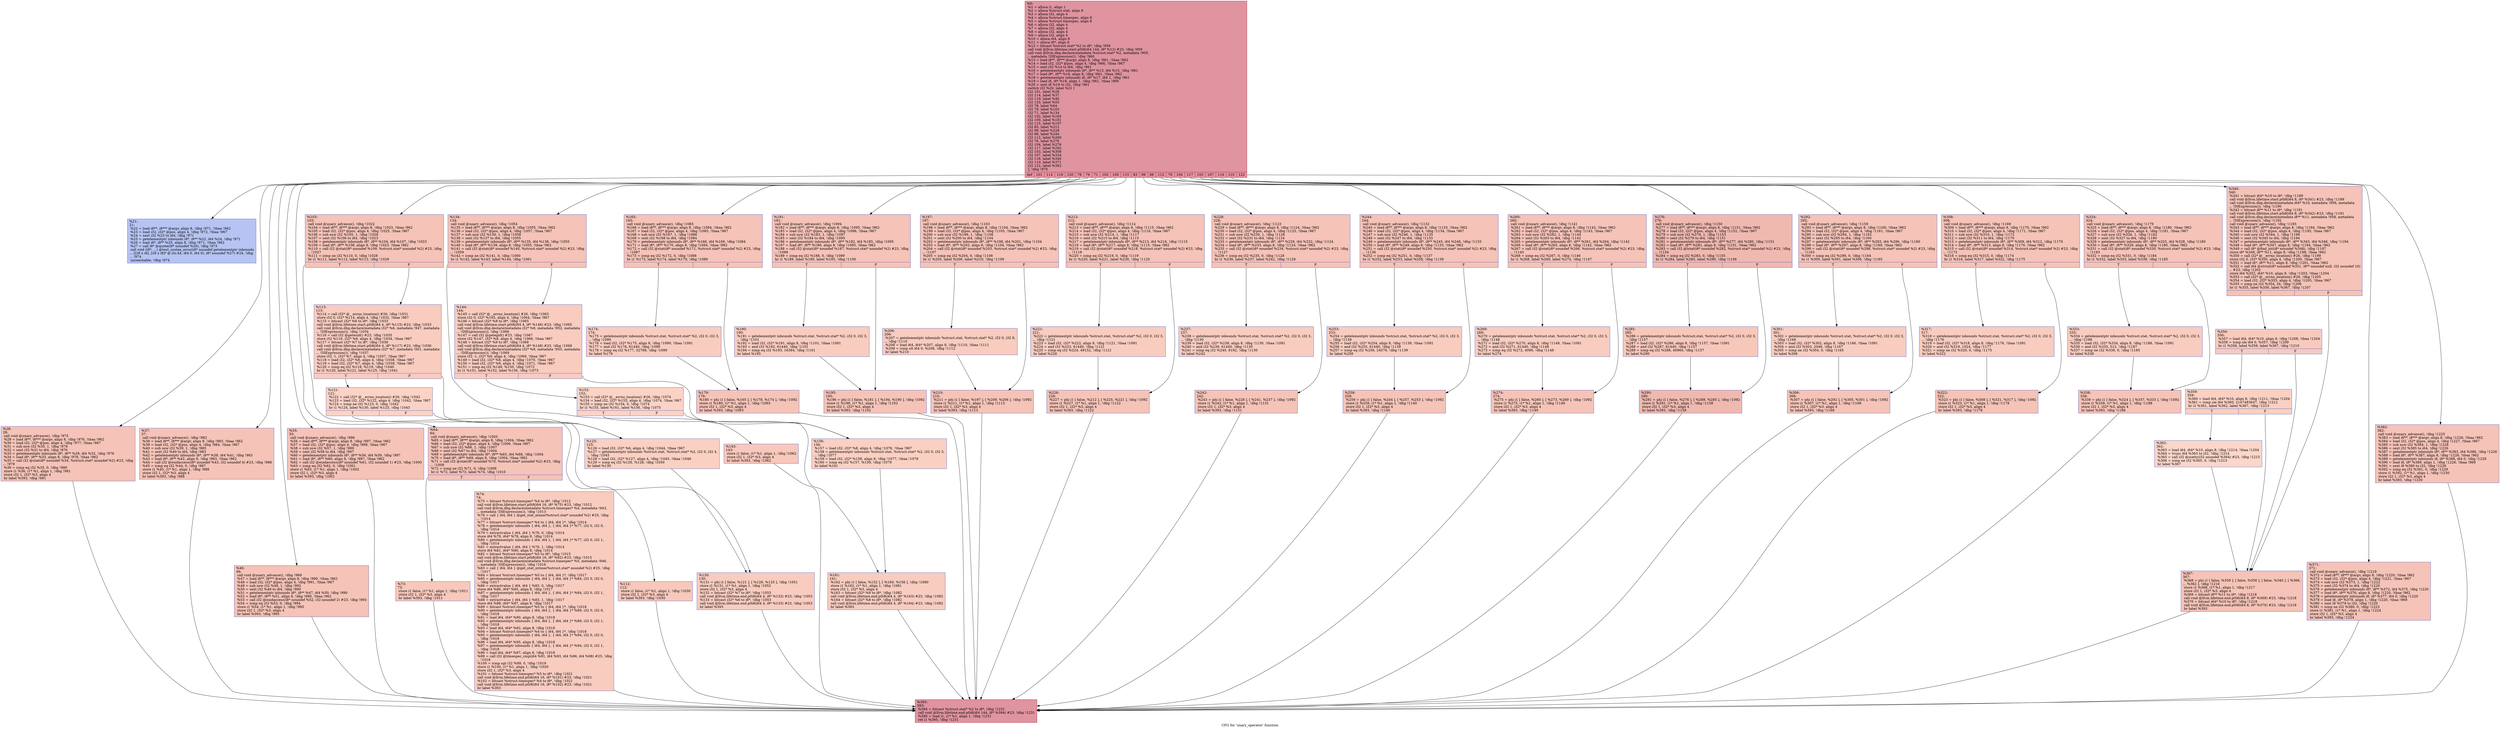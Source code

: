 digraph "CFG for 'unary_operator' function" {
	label="CFG for 'unary_operator' function";

	Node0x1438ad0 [shape=record,color="#b70d28ff", style=filled, fillcolor="#b70d2870",label="{%0:\l  %1 = alloca i1, align 1\l  %2 = alloca %struct.stat, align 8\l  %3 = alloca i32, align 4\l  %4 = alloca %struct.timespec, align 8\l  %5 = alloca %struct.timespec, align 8\l  %6 = alloca i32, align 4\l  %7 = alloca i32, align 4\l  %8 = alloca i32, align 4\l  %9 = alloca i32, align 4\l  %10 = alloca i64, align 8\l  %11 = alloca i8*, align 8\l  %12 = bitcast %struct.stat* %2 to i8*, !dbg !959\l  call void @llvm.lifetime.start.p0i8(i64 144, i8* %12) #23, !dbg !959\l  call void @llvm.dbg.declare(metadata %struct.stat* %2, metadata !905,\l... metadata !DIExpression()), !dbg !960\l  %13 = load i8**, i8*** @argv, align 8, !dbg !961, !tbaa !962\l  %14 = load i32, i32* @pos, align 4, !dbg !966, !tbaa !967\l  %15 = sext i32 %14 to i64, !dbg !961\l  %16 = getelementptr inbounds i8*, i8** %13, i64 %15, !dbg !961\l  %17 = load i8*, i8** %16, align 8, !dbg !961, !tbaa !962\l  %18 = getelementptr inbounds i8, i8* %17, i64 1, !dbg !961\l  %19 = load i8, i8* %18, align 1, !dbg !961, !tbaa !969\l  %20 = sext i8 %19 to i32, !dbg !961\l  switch i32 %20, label %21 [\l    i32 101, label %28\l    i32 114, label %37\l    i32 119, label %46\l    i32 120, label %55\l    i32 78, label %64\l    i32 79, label %103\l    i32 71, label %134\l    i32 102, label %165\l    i32 100, label %181\l    i32 115, label %197\l    i32 83, label %212\l    i32 99, label %228\l    i32 98, label %244\l    i32 112, label %260\l    i32 76, label %276\l    i32 104, label %276\l    i32 117, label %292\l    i32 103, label %308\l    i32 107, label %324\l    i32 116, label %340\l    i32 110, label %371\l    i32 122, label %382\l  ], !dbg !970\l|{<s0>def|<s1>101|<s2>114|<s3>119|<s4>120|<s5>78|<s6>79|<s7>71|<s8>102|<s9>100|<s10>115|<s11>83|<s12>99|<s13>98|<s14>112|<s15>76|<s16>104|<s17>117|<s18>103|<s19>107|<s20>116|<s21>110|<s22>122}}"];
	Node0x1438ad0:s0 -> Node0x1438fa0;
	Node0x1438ad0:s1 -> Node0x1438ff0;
	Node0x1438ad0:s2 -> Node0x1439040;
	Node0x1438ad0:s3 -> Node0x1439090;
	Node0x1438ad0:s4 -> Node0x14390e0;
	Node0x1438ad0:s5 -> Node0x1439130;
	Node0x1438ad0:s6 -> Node0x1439220;
	Node0x1438ad0:s7 -> Node0x1439400;
	Node0x1438ad0:s8 -> Node0x14395e0;
	Node0x1438ad0:s9 -> Node0x14396d0;
	Node0x1438ad0:s10 -> Node0x14397c0;
	Node0x1438ad0:s11 -> Node0x14398b0;
	Node0x1438ad0:s12 -> Node0x14399a0;
	Node0x1438ad0:s13 -> Node0x1439a90;
	Node0x1438ad0:s14 -> Node0x1439b80;
	Node0x1438ad0:s15 -> Node0x1439c70;
	Node0x1438ad0:s16 -> Node0x1439c70;
	Node0x1438ad0:s17 -> Node0x1439d60;
	Node0x1438ad0:s18 -> Node0x1439e50;
	Node0x1438ad0:s19 -> Node0x1439f40;
	Node0x1438ad0:s20 -> Node0x143a030;
	Node0x1438ad0:s21 -> Node0x143a1c0;
	Node0x1438ad0:s22 -> Node0x143a210;
	Node0x1438fa0 [shape=record,color="#3d50c3ff", style=filled, fillcolor="#5b7ae570",label="{%21:\l21:                                               \l  %22 = load i8**, i8*** @argv, align 8, !dbg !971, !tbaa !962\l  %23 = load i32, i32* @pos, align 4, !dbg !972, !tbaa !967\l  %24 = sext i32 %23 to i64, !dbg !971\l  %25 = getelementptr inbounds i8*, i8** %22, i64 %24, !dbg !971\l  %26 = load i8*, i8** %25, align 8, !dbg !971, !tbaa !962\l  %27 = call i8* @quote(i8* noundef %26), !dbg !973\l  call void (i8*, ...) @test_syntax_error(i8* noundef getelementptr inbounds\l... ([28 x i8], [28 x i8]* @.str.44, i64 0, i64 0), i8* noundef %27) #24, !dbg\l... !974\l  unreachable, !dbg !974\l}"];
	Node0x1438ff0 [shape=record,color="#3d50c3ff", style=filled, fillcolor="#e8765c70",label="{%28:\l28:                                               \l  call void @unary_advance(), !dbg !975\l  %29 = load i8**, i8*** @argv, align 8, !dbg !976, !tbaa !962\l  %30 = load i32, i32* @pos, align 4, !dbg !977, !tbaa !967\l  %31 = sub nsw i32 %30, 1, !dbg !978\l  %32 = sext i32 %31 to i64, !dbg !976\l  %33 = getelementptr inbounds i8*, i8** %29, i64 %32, !dbg !976\l  %34 = load i8*, i8** %33, align 8, !dbg !976, !tbaa !962\l  %35 = call i32 @stat(i8* noundef %34, %struct.stat* noundef %2) #23, !dbg\l... !979\l  %36 = icmp eq i32 %35, 0, !dbg !980\l  store i1 %36, i1* %1, align 1, !dbg !981\l  store i32 1, i32* %3, align 4\l  br label %393, !dbg !981\l}"];
	Node0x1438ff0 -> Node0x143a260;
	Node0x1439040 [shape=record,color="#3d50c3ff", style=filled, fillcolor="#e8765c70",label="{%37:\l37:                                               \l  call void @unary_advance(), !dbg !982\l  %38 = load i8**, i8*** @argv, align 8, !dbg !983, !tbaa !962\l  %39 = load i32, i32* @pos, align 4, !dbg !984, !tbaa !967\l  %40 = sub nsw i32 %39, 1, !dbg !985\l  %41 = sext i32 %40 to i64, !dbg !983\l  %42 = getelementptr inbounds i8*, i8** %38, i64 %41, !dbg !983\l  %43 = load i8*, i8** %42, align 8, !dbg !983, !tbaa !962\l  %44 = call i32 @euidaccess(i8* noundef %43, i32 noundef 4) #23, !dbg !986\l  %45 = icmp eq i32 %44, 0, !dbg !987\l  store i1 %45, i1* %1, align 1, !dbg !988\l  store i32 1, i32* %3, align 4\l  br label %393, !dbg !988\l}"];
	Node0x1439040 -> Node0x143a260;
	Node0x1439090 [shape=record,color="#3d50c3ff", style=filled, fillcolor="#e8765c70",label="{%46:\l46:                                               \l  call void @unary_advance(), !dbg !989\l  %47 = load i8**, i8*** @argv, align 8, !dbg !990, !tbaa !962\l  %48 = load i32, i32* @pos, align 4, !dbg !991, !tbaa !967\l  %49 = sub nsw i32 %48, 1, !dbg !992\l  %50 = sext i32 %49 to i64, !dbg !990\l  %51 = getelementptr inbounds i8*, i8** %47, i64 %50, !dbg !990\l  %52 = load i8*, i8** %51, align 8, !dbg !990, !tbaa !962\l  %53 = call i32 @euidaccess(i8* noundef %52, i32 noundef 2) #23, !dbg !993\l  %54 = icmp eq i32 %53, 0, !dbg !994\l  store i1 %54, i1* %1, align 1, !dbg !995\l  store i32 1, i32* %3, align 4\l  br label %393, !dbg !995\l}"];
	Node0x1439090 -> Node0x143a260;
	Node0x14390e0 [shape=record,color="#3d50c3ff", style=filled, fillcolor="#e8765c70",label="{%55:\l55:                                               \l  call void @unary_advance(), !dbg !996\l  %56 = load i8**, i8*** @argv, align 8, !dbg !997, !tbaa !962\l  %57 = load i32, i32* @pos, align 4, !dbg !998, !tbaa !967\l  %58 = sub nsw i32 %57, 1, !dbg !999\l  %59 = sext i32 %58 to i64, !dbg !997\l  %60 = getelementptr inbounds i8*, i8** %56, i64 %59, !dbg !997\l  %61 = load i8*, i8** %60, align 8, !dbg !997, !tbaa !962\l  %62 = call i32 @euidaccess(i8* noundef %61, i32 noundef 1) #23, !dbg !1000\l  %63 = icmp eq i32 %62, 0, !dbg !1001\l  store i1 %63, i1* %1, align 1, !dbg !1002\l  store i32 1, i32* %3, align 4\l  br label %393, !dbg !1002\l}"];
	Node0x14390e0 -> Node0x143a260;
	Node0x1439130 [shape=record,color="#3d50c3ff", style=filled, fillcolor="#e8765c70",label="{%64:\l64:                                               \l  call void @unary_advance(), !dbg !1003\l  %65 = load i8**, i8*** @argv, align 8, !dbg !1004, !tbaa !962\l  %66 = load i32, i32* @pos, align 4, !dbg !1006, !tbaa !967\l  %67 = sub nsw i32 %66, 1, !dbg !1007\l  %68 = sext i32 %67 to i64, !dbg !1004\l  %69 = getelementptr inbounds i8*, i8** %65, i64 %68, !dbg !1004\l  %70 = load i8*, i8** %69, align 8, !dbg !1004, !tbaa !962\l  %71 = call i32 @stat(i8* noundef %70, %struct.stat* noundef %2) #23, !dbg\l... !1008\l  %72 = icmp ne i32 %71, 0, !dbg !1009\l  br i1 %72, label %73, label %74, !dbg !1010\l|{<s0>T|<s1>F}}"];
	Node0x1439130:s0 -> Node0x1439180;
	Node0x1439130:s1 -> Node0x14391d0;
	Node0x1439180 [shape=record,color="#3d50c3ff", style=filled, fillcolor="#ed836670",label="{%73:\l73:                                               \l  store i1 false, i1* %1, align 1, !dbg !1011\l  store i32 1, i32* %3, align 4\l  br label %393, !dbg !1011\l}"];
	Node0x1439180 -> Node0x143a260;
	Node0x14391d0 [shape=record,color="#3d50c3ff", style=filled, fillcolor="#f08b6e70",label="{%74:\l74:                                               \l  %75 = bitcast %struct.timespec* %4 to i8*, !dbg !1012\l  call void @llvm.lifetime.start.p0i8(i64 16, i8* %75) #23, !dbg !1012\l  call void @llvm.dbg.declare(metadata %struct.timespec* %4, metadata !943,\l... metadata !DIExpression()), !dbg !1013\l  %76 = call \{ i64, i64 \} @get_stat_atime(%struct.stat* noundef %2) #25, !dbg\l... !1014\l  %77 = bitcast %struct.timespec* %4 to \{ i64, i64 \}*, !dbg !1014\l  %78 = getelementptr inbounds \{ i64, i64 \}, \{ i64, i64 \}* %77, i32 0, i32 0,\l... !dbg !1014\l  %79 = extractvalue \{ i64, i64 \} %76, 0, !dbg !1014\l  store i64 %79, i64* %78, align 8, !dbg !1014\l  %80 = getelementptr inbounds \{ i64, i64 \}, \{ i64, i64 \}* %77, i32 0, i32 1,\l... !dbg !1014\l  %81 = extractvalue \{ i64, i64 \} %76, 1, !dbg !1014\l  store i64 %81, i64* %80, align 8, !dbg !1014\l  %82 = bitcast %struct.timespec* %5 to i8*, !dbg !1015\l  call void @llvm.lifetime.start.p0i8(i64 16, i8* %82) #23, !dbg !1015\l  call void @llvm.dbg.declare(metadata %struct.timespec* %5, metadata !946,\l... metadata !DIExpression()), !dbg !1016\l  %83 = call \{ i64, i64 \} @get_stat_mtime(%struct.stat* noundef %2) #25, !dbg\l... !1017\l  %84 = bitcast %struct.timespec* %5 to \{ i64, i64 \}*, !dbg !1017\l  %85 = getelementptr inbounds \{ i64, i64 \}, \{ i64, i64 \}* %84, i32 0, i32 0,\l... !dbg !1017\l  %86 = extractvalue \{ i64, i64 \} %83, 0, !dbg !1017\l  store i64 %86, i64* %85, align 8, !dbg !1017\l  %87 = getelementptr inbounds \{ i64, i64 \}, \{ i64, i64 \}* %84, i32 0, i32 1,\l... !dbg !1017\l  %88 = extractvalue \{ i64, i64 \} %83, 1, !dbg !1017\l  store i64 %88, i64* %87, align 8, !dbg !1017\l  %89 = bitcast %struct.timespec* %5 to \{ i64, i64 \}*, !dbg !1018\l  %90 = getelementptr inbounds \{ i64, i64 \}, \{ i64, i64 \}* %89, i32 0, i32 0,\l... !dbg !1018\l  %91 = load i64, i64* %90, align 8, !dbg !1018\l  %92 = getelementptr inbounds \{ i64, i64 \}, \{ i64, i64 \}* %89, i32 0, i32 1,\l... !dbg !1018\l  %93 = load i64, i64* %92, align 8, !dbg !1018\l  %94 = bitcast %struct.timespec* %4 to \{ i64, i64 \}*, !dbg !1018\l  %95 = getelementptr inbounds \{ i64, i64 \}, \{ i64, i64 \}* %94, i32 0, i32 0,\l... !dbg !1018\l  %96 = load i64, i64* %95, align 8, !dbg !1018\l  %97 = getelementptr inbounds \{ i64, i64 \}, \{ i64, i64 \}* %94, i32 0, i32 1,\l... !dbg !1018\l  %98 = load i64, i64* %97, align 8, !dbg !1018\l  %99 = call i32 @timespec_cmp(i64 %91, i64 %93, i64 %96, i64 %98) #25, !dbg\l... !1018\l  %100 = icmp sgt i32 %99, 0, !dbg !1019\l  store i1 %100, i1* %1, align 1, !dbg !1020\l  store i32 1, i32* %3, align 4\l  %101 = bitcast %struct.timespec* %5 to i8*, !dbg !1021\l  call void @llvm.lifetime.end.p0i8(i64 16, i8* %101) #23, !dbg !1021\l  %102 = bitcast %struct.timespec* %4 to i8*, !dbg !1021\l  call void @llvm.lifetime.end.p0i8(i64 16, i8* %102) #23, !dbg !1021\l  br label %393\l}"];
	Node0x14391d0 -> Node0x143a260;
	Node0x1439220 [shape=record,color="#3d50c3ff", style=filled, fillcolor="#e8765c70",label="{%103:\l103:                                              \l  call void @unary_advance(), !dbg !1022\l  %104 = load i8**, i8*** @argv, align 8, !dbg !1023, !tbaa !962\l  %105 = load i32, i32* @pos, align 4, !dbg !1025, !tbaa !967\l  %106 = sub nsw i32 %105, 1, !dbg !1026\l  %107 = sext i32 %106 to i64, !dbg !1023\l  %108 = getelementptr inbounds i8*, i8** %104, i64 %107, !dbg !1023\l  %109 = load i8*, i8** %108, align 8, !dbg !1023, !tbaa !962\l  %110 = call i32 @stat(i8* noundef %109, %struct.stat* noundef %2) #23, !dbg\l... !1027\l  %111 = icmp ne i32 %110, 0, !dbg !1028\l  br i1 %111, label %112, label %113, !dbg !1029\l|{<s0>T|<s1>F}}"];
	Node0x1439220:s0 -> Node0x1439270;
	Node0x1439220:s1 -> Node0x14392c0;
	Node0x1439270 [shape=record,color="#3d50c3ff", style=filled, fillcolor="#ed836670",label="{%112:\l112:                                              \l  store i1 false, i1* %1, align 1, !dbg !1030\l  store i32 1, i32* %3, align 4\l  br label %393, !dbg !1030\l}"];
	Node0x1439270 -> Node0x143a260;
	Node0x14392c0 [shape=record,color="#3d50c3ff", style=filled, fillcolor="#f08b6e70",label="{%113:\l113:                                              \l  %114 = call i32* @__errno_location() #26, !dbg !1031\l  store i32 0, i32* %114, align 4, !dbg !1032, !tbaa !967\l  %115 = bitcast i32* %6 to i8*, !dbg !1033\l  call void @llvm.lifetime.start.p0i8(i64 4, i8* %115) #23, !dbg !1033\l  call void @llvm.dbg.declare(metadata i32* %6, metadata !947, metadata\l... !DIExpression()), !dbg !1034\l  %116 = call i32 @geteuid() #23, !dbg !1035\l  store i32 %116, i32* %6, align 4, !dbg !1034, !tbaa !967\l  %117 = bitcast i32* %7 to i8*, !dbg !1036\l  call void @llvm.lifetime.start.p0i8(i64 4, i8* %117) #23, !dbg !1036\l  call void @llvm.dbg.declare(metadata i32* %7, metadata !951, metadata\l... !DIExpression()), !dbg !1037\l  store i32 -1, i32* %7, align 4, !dbg !1037, !tbaa !967\l  %118 = load i32, i32* %6, align 4, !dbg !1038, !tbaa !967\l  %119 = load i32, i32* %7, align 4, !dbg !1039, !tbaa !967\l  %120 = icmp eq i32 %118, %119, !dbg !1040\l  br i1 %120, label %121, label %125, !dbg !1041\l|{<s0>T|<s1>F}}"];
	Node0x14392c0:s0 -> Node0x1439310;
	Node0x14392c0:s1 -> Node0x1439360;
	Node0x1439310 [shape=record,color="#3d50c3ff", style=filled, fillcolor="#f59c7d70",label="{%121:\l121:                                              \l  %122 = call i32* @__errno_location() #26, !dbg !1042\l  %123 = load i32, i32* %122, align 4, !dbg !1042, !tbaa !967\l  %124 = icmp ne i32 %123, 0, !dbg !1042\l  br i1 %124, label %130, label %125, !dbg !1043\l|{<s0>T|<s1>F}}"];
	Node0x1439310:s0 -> Node0x14393b0;
	Node0x1439310:s1 -> Node0x1439360;
	Node0x1439360 [shape=record,color="#3d50c3ff", style=filled, fillcolor="#f3947570",label="{%125:\l125:                                              \l  %126 = load i32, i32* %6, align 4, !dbg !1044, !tbaa !967\l  %127 = getelementptr inbounds %struct.stat, %struct.stat* %2, i32 0, i32 4,\l... !dbg !1045\l  %128 = load i32, i32* %127, align 4, !dbg !1045, !tbaa !1046\l  %129 = icmp eq i32 %126, %128, !dbg !1050\l  br label %130\l}"];
	Node0x1439360 -> Node0x14393b0;
	Node0x14393b0 [shape=record,color="#3d50c3ff", style=filled, fillcolor="#f08b6e70",label="{%130:\l130:                                              \l  %131 = phi i1 [ false, %121 ], [ %129, %125 ], !dbg !1051\l  store i1 %131, i1* %1, align 1, !dbg !1052\l  store i32 1, i32* %3, align 4\l  %132 = bitcast i32* %7 to i8*, !dbg !1053\l  call void @llvm.lifetime.end.p0i8(i64 4, i8* %132) #23, !dbg !1053\l  %133 = bitcast i32* %6 to i8*, !dbg !1053\l  call void @llvm.lifetime.end.p0i8(i64 4, i8* %133) #23, !dbg !1053\l  br label %393\l}"];
	Node0x14393b0 -> Node0x143a260;
	Node0x1439400 [shape=record,color="#3d50c3ff", style=filled, fillcolor="#e8765c70",label="{%134:\l134:                                              \l  call void @unary_advance(), !dbg !1054\l  %135 = load i8**, i8*** @argv, align 8, !dbg !1055, !tbaa !962\l  %136 = load i32, i32* @pos, align 4, !dbg !1057, !tbaa !967\l  %137 = sub nsw i32 %136, 1, !dbg !1058\l  %138 = sext i32 %137 to i64, !dbg !1055\l  %139 = getelementptr inbounds i8*, i8** %135, i64 %138, !dbg !1055\l  %140 = load i8*, i8** %139, align 8, !dbg !1055, !tbaa !962\l  %141 = call i32 @stat(i8* noundef %140, %struct.stat* noundef %2) #23, !dbg\l... !1059\l  %142 = icmp ne i32 %141, 0, !dbg !1060\l  br i1 %142, label %143, label %144, !dbg !1061\l|{<s0>T|<s1>F}}"];
	Node0x1439400:s0 -> Node0x1439450;
	Node0x1439400:s1 -> Node0x14394a0;
	Node0x1439450 [shape=record,color="#3d50c3ff", style=filled, fillcolor="#ed836670",label="{%143:\l143:                                              \l  store i1 false, i1* %1, align 1, !dbg !1062\l  store i32 1, i32* %3, align 4\l  br label %393, !dbg !1062\l}"];
	Node0x1439450 -> Node0x143a260;
	Node0x14394a0 [shape=record,color="#3d50c3ff", style=filled, fillcolor="#f08b6e70",label="{%144:\l144:                                              \l  %145 = call i32* @__errno_location() #26, !dbg !1063\l  store i32 0, i32* %145, align 4, !dbg !1064, !tbaa !967\l  %146 = bitcast i32* %8 to i8*, !dbg !1065\l  call void @llvm.lifetime.start.p0i8(i64 4, i8* %146) #23, !dbg !1065\l  call void @llvm.dbg.declare(metadata i32* %8, metadata !952, metadata\l... !DIExpression()), !dbg !1066\l  %147 = call i32 @getegid() #23, !dbg !1067\l  store i32 %147, i32* %8, align 4, !dbg !1066, !tbaa !967\l  %148 = bitcast i32* %9 to i8*, !dbg !1068\l  call void @llvm.lifetime.start.p0i8(i64 4, i8* %148) #23, !dbg !1068\l  call void @llvm.dbg.declare(metadata i32* %9, metadata !955, metadata\l... !DIExpression()), !dbg !1069\l  store i32 -1, i32* %9, align 4, !dbg !1069, !tbaa !967\l  %149 = load i32, i32* %8, align 4, !dbg !1070, !tbaa !967\l  %150 = load i32, i32* %9, align 4, !dbg !1071, !tbaa !967\l  %151 = icmp eq i32 %149, %150, !dbg !1072\l  br i1 %151, label %152, label %156, !dbg !1073\l|{<s0>T|<s1>F}}"];
	Node0x14394a0:s0 -> Node0x14394f0;
	Node0x14394a0:s1 -> Node0x1439540;
	Node0x14394f0 [shape=record,color="#3d50c3ff", style=filled, fillcolor="#f59c7d70",label="{%152:\l152:                                              \l  %153 = call i32* @__errno_location() #26, !dbg !1074\l  %154 = load i32, i32* %153, align 4, !dbg !1074, !tbaa !967\l  %155 = icmp ne i32 %154, 0, !dbg !1074\l  br i1 %155, label %161, label %156, !dbg !1075\l|{<s0>T|<s1>F}}"];
	Node0x14394f0:s0 -> Node0x1439590;
	Node0x14394f0:s1 -> Node0x1439540;
	Node0x1439540 [shape=record,color="#3d50c3ff", style=filled, fillcolor="#f3947570",label="{%156:\l156:                                              \l  %157 = load i32, i32* %8, align 4, !dbg !1076, !tbaa !967\l  %158 = getelementptr inbounds %struct.stat, %struct.stat* %2, i32 0, i32 5,\l... !dbg !1077\l  %159 = load i32, i32* %158, align 8, !dbg !1077, !tbaa !1078\l  %160 = icmp eq i32 %157, %159, !dbg !1079\l  br label %161\l}"];
	Node0x1439540 -> Node0x1439590;
	Node0x1439590 [shape=record,color="#3d50c3ff", style=filled, fillcolor="#f08b6e70",label="{%161:\l161:                                              \l  %162 = phi i1 [ false, %152 ], [ %160, %156 ], !dbg !1080\l  store i1 %162, i1* %1, align 1, !dbg !1081\l  store i32 1, i32* %3, align 4\l  %163 = bitcast i32* %9 to i8*, !dbg !1082\l  call void @llvm.lifetime.end.p0i8(i64 4, i8* %163) #23, !dbg !1082\l  %164 = bitcast i32* %8 to i8*, !dbg !1082\l  call void @llvm.lifetime.end.p0i8(i64 4, i8* %164) #23, !dbg !1082\l  br label %393\l}"];
	Node0x1439590 -> Node0x143a260;
	Node0x14395e0 [shape=record,color="#3d50c3ff", style=filled, fillcolor="#e8765c70",label="{%165:\l165:                                              \l  call void @unary_advance(), !dbg !1083\l  %166 = load i8**, i8*** @argv, align 8, !dbg !1084, !tbaa !962\l  %167 = load i32, i32* @pos, align 4, !dbg !1085, !tbaa !967\l  %168 = sub nsw i32 %167, 1, !dbg !1086\l  %169 = sext i32 %168 to i64, !dbg !1084\l  %170 = getelementptr inbounds i8*, i8** %166, i64 %169, !dbg !1084\l  %171 = load i8*, i8** %170, align 8, !dbg !1084, !tbaa !962\l  %172 = call i32 @stat(i8* noundef %171, %struct.stat* noundef %2) #23, !dbg\l... !1087\l  %173 = icmp eq i32 %172, 0, !dbg !1088\l  br i1 %173, label %174, label %179, !dbg !1089\l|{<s0>T|<s1>F}}"];
	Node0x14395e0:s0 -> Node0x1439630;
	Node0x14395e0:s1 -> Node0x1439680;
	Node0x1439630 [shape=record,color="#3d50c3ff", style=filled, fillcolor="#f08b6e70",label="{%174:\l174:                                              \l  %175 = getelementptr inbounds %struct.stat, %struct.stat* %2, i32 0, i32 3,\l... !dbg !1090\l  %176 = load i32, i32* %175, align 8, !dbg !1090, !tbaa !1091\l  %177 = and i32 %176, 61440, !dbg !1090\l  %178 = icmp eq i32 %177, 32768, !dbg !1090\l  br label %179\l}"];
	Node0x1439630 -> Node0x1439680;
	Node0x1439680 [shape=record,color="#3d50c3ff", style=filled, fillcolor="#e8765c70",label="{%179:\l179:                                              \l  %180 = phi i1 [ false, %165 ], [ %178, %174 ], !dbg !1092\l  store i1 %180, i1* %1, align 1, !dbg !1093\l  store i32 1, i32* %3, align 4\l  br label %393, !dbg !1093\l}"];
	Node0x1439680 -> Node0x143a260;
	Node0x14396d0 [shape=record,color="#3d50c3ff", style=filled, fillcolor="#e8765c70",label="{%181:\l181:                                              \l  call void @unary_advance(), !dbg !1094\l  %182 = load i8**, i8*** @argv, align 8, !dbg !1095, !tbaa !962\l  %183 = load i32, i32* @pos, align 4, !dbg !1096, !tbaa !967\l  %184 = sub nsw i32 %183, 1, !dbg !1097\l  %185 = sext i32 %184 to i64, !dbg !1095\l  %186 = getelementptr inbounds i8*, i8** %182, i64 %185, !dbg !1095\l  %187 = load i8*, i8** %186, align 8, !dbg !1095, !tbaa !962\l  %188 = call i32 @stat(i8* noundef %187, %struct.stat* noundef %2) #23, !dbg\l... !1098\l  %189 = icmp eq i32 %188, 0, !dbg !1099\l  br i1 %189, label %190, label %195, !dbg !1100\l|{<s0>T|<s1>F}}"];
	Node0x14396d0:s0 -> Node0x1439720;
	Node0x14396d0:s1 -> Node0x1439770;
	Node0x1439720 [shape=record,color="#3d50c3ff", style=filled, fillcolor="#f08b6e70",label="{%190:\l190:                                              \l  %191 = getelementptr inbounds %struct.stat, %struct.stat* %2, i32 0, i32 3,\l... !dbg !1101\l  %192 = load i32, i32* %191, align 8, !dbg !1101, !tbaa !1091\l  %193 = and i32 %192, 61440, !dbg !1101\l  %194 = icmp eq i32 %193, 16384, !dbg !1101\l  br label %195\l}"];
	Node0x1439720 -> Node0x1439770;
	Node0x1439770 [shape=record,color="#3d50c3ff", style=filled, fillcolor="#e8765c70",label="{%195:\l195:                                              \l  %196 = phi i1 [ false, %181 ], [ %194, %190 ], !dbg !1092\l  store i1 %196, i1* %1, align 1, !dbg !1102\l  store i32 1, i32* %3, align 4\l  br label %393, !dbg !1102\l}"];
	Node0x1439770 -> Node0x143a260;
	Node0x14397c0 [shape=record,color="#3d50c3ff", style=filled, fillcolor="#e8765c70",label="{%197:\l197:                                              \l  call void @unary_advance(), !dbg !1103\l  %198 = load i8**, i8*** @argv, align 8, !dbg !1104, !tbaa !962\l  %199 = load i32, i32* @pos, align 4, !dbg !1105, !tbaa !967\l  %200 = sub nsw i32 %199, 1, !dbg !1106\l  %201 = sext i32 %200 to i64, !dbg !1104\l  %202 = getelementptr inbounds i8*, i8** %198, i64 %201, !dbg !1104\l  %203 = load i8*, i8** %202, align 8, !dbg !1104, !tbaa !962\l  %204 = call i32 @stat(i8* noundef %203, %struct.stat* noundef %2) #23, !dbg\l... !1107\l  %205 = icmp eq i32 %204, 0, !dbg !1108\l  br i1 %205, label %206, label %210, !dbg !1109\l|{<s0>T|<s1>F}}"];
	Node0x14397c0:s0 -> Node0x1439810;
	Node0x14397c0:s1 -> Node0x1439860;
	Node0x1439810 [shape=record,color="#3d50c3ff", style=filled, fillcolor="#f08b6e70",label="{%206:\l206:                                              \l  %207 = getelementptr inbounds %struct.stat, %struct.stat* %2, i32 0, i32 8,\l... !dbg !1110\l  %208 = load i64, i64* %207, align 8, !dbg !1110, !tbaa !1111\l  %209 = icmp slt i64 0, %208, !dbg !1112\l  br label %210\l}"];
	Node0x1439810 -> Node0x1439860;
	Node0x1439860 [shape=record,color="#3d50c3ff", style=filled, fillcolor="#e8765c70",label="{%210:\l210:                                              \l  %211 = phi i1 [ false, %197 ], [ %209, %206 ], !dbg !1092\l  store i1 %211, i1* %1, align 1, !dbg !1113\l  store i32 1, i32* %3, align 4\l  br label %393, !dbg !1113\l}"];
	Node0x1439860 -> Node0x143a260;
	Node0x14398b0 [shape=record,color="#3d50c3ff", style=filled, fillcolor="#e8765c70",label="{%212:\l212:                                              \l  call void @unary_advance(), !dbg !1114\l  %213 = load i8**, i8*** @argv, align 8, !dbg !1115, !tbaa !962\l  %214 = load i32, i32* @pos, align 4, !dbg !1116, !tbaa !967\l  %215 = sub nsw i32 %214, 1, !dbg !1117\l  %216 = sext i32 %215 to i64, !dbg !1115\l  %217 = getelementptr inbounds i8*, i8** %213, i64 %216, !dbg !1115\l  %218 = load i8*, i8** %217, align 8, !dbg !1115, !tbaa !962\l  %219 = call i32 @stat(i8* noundef %218, %struct.stat* noundef %2) #23, !dbg\l... !1118\l  %220 = icmp eq i32 %219, 0, !dbg !1119\l  br i1 %220, label %221, label %226, !dbg !1120\l|{<s0>T|<s1>F}}"];
	Node0x14398b0:s0 -> Node0x1439900;
	Node0x14398b0:s1 -> Node0x1439950;
	Node0x1439900 [shape=record,color="#3d50c3ff", style=filled, fillcolor="#f08b6e70",label="{%221:\l221:                                              \l  %222 = getelementptr inbounds %struct.stat, %struct.stat* %2, i32 0, i32 3,\l... !dbg !1121\l  %223 = load i32, i32* %222, align 8, !dbg !1121, !tbaa !1091\l  %224 = and i32 %223, 61440, !dbg !1121\l  %225 = icmp eq i32 %224, 49152, !dbg !1121\l  br label %226\l}"];
	Node0x1439900 -> Node0x1439950;
	Node0x1439950 [shape=record,color="#3d50c3ff", style=filled, fillcolor="#e8765c70",label="{%226:\l226:                                              \l  %227 = phi i1 [ false, %212 ], [ %225, %221 ], !dbg !1092\l  store i1 %227, i1* %1, align 1, !dbg !1122\l  store i32 1, i32* %3, align 4\l  br label %393, !dbg !1122\l}"];
	Node0x1439950 -> Node0x143a260;
	Node0x14399a0 [shape=record,color="#3d50c3ff", style=filled, fillcolor="#e8765c70",label="{%228:\l228:                                              \l  call void @unary_advance(), !dbg !1123\l  %229 = load i8**, i8*** @argv, align 8, !dbg !1124, !tbaa !962\l  %230 = load i32, i32* @pos, align 4, !dbg !1125, !tbaa !967\l  %231 = sub nsw i32 %230, 1, !dbg !1126\l  %232 = sext i32 %231 to i64, !dbg !1124\l  %233 = getelementptr inbounds i8*, i8** %229, i64 %232, !dbg !1124\l  %234 = load i8*, i8** %233, align 8, !dbg !1124, !tbaa !962\l  %235 = call i32 @stat(i8* noundef %234, %struct.stat* noundef %2) #23, !dbg\l... !1127\l  %236 = icmp eq i32 %235, 0, !dbg !1128\l  br i1 %236, label %237, label %242, !dbg !1129\l|{<s0>T|<s1>F}}"];
	Node0x14399a0:s0 -> Node0x14399f0;
	Node0x14399a0:s1 -> Node0x1439a40;
	Node0x14399f0 [shape=record,color="#3d50c3ff", style=filled, fillcolor="#f08b6e70",label="{%237:\l237:                                              \l  %238 = getelementptr inbounds %struct.stat, %struct.stat* %2, i32 0, i32 3,\l... !dbg !1130\l  %239 = load i32, i32* %238, align 8, !dbg !1130, !tbaa !1091\l  %240 = and i32 %239, 61440, !dbg !1130\l  %241 = icmp eq i32 %240, 8192, !dbg !1130\l  br label %242\l}"];
	Node0x14399f0 -> Node0x1439a40;
	Node0x1439a40 [shape=record,color="#3d50c3ff", style=filled, fillcolor="#e8765c70",label="{%242:\l242:                                              \l  %243 = phi i1 [ false, %228 ], [ %241, %237 ], !dbg !1092\l  store i1 %243, i1* %1, align 1, !dbg !1131\l  store i32 1, i32* %3, align 4\l  br label %393, !dbg !1131\l}"];
	Node0x1439a40 -> Node0x143a260;
	Node0x1439a90 [shape=record,color="#3d50c3ff", style=filled, fillcolor="#e8765c70",label="{%244:\l244:                                              \l  call void @unary_advance(), !dbg !1132\l  %245 = load i8**, i8*** @argv, align 8, !dbg !1133, !tbaa !962\l  %246 = load i32, i32* @pos, align 4, !dbg !1134, !tbaa !967\l  %247 = sub nsw i32 %246, 1, !dbg !1135\l  %248 = sext i32 %247 to i64, !dbg !1133\l  %249 = getelementptr inbounds i8*, i8** %245, i64 %248, !dbg !1133\l  %250 = load i8*, i8** %249, align 8, !dbg !1133, !tbaa !962\l  %251 = call i32 @stat(i8* noundef %250, %struct.stat* noundef %2) #23, !dbg\l... !1136\l  %252 = icmp eq i32 %251, 0, !dbg !1137\l  br i1 %252, label %253, label %258, !dbg !1138\l|{<s0>T|<s1>F}}"];
	Node0x1439a90:s0 -> Node0x1439ae0;
	Node0x1439a90:s1 -> Node0x1439b30;
	Node0x1439ae0 [shape=record,color="#3d50c3ff", style=filled, fillcolor="#f08b6e70",label="{%253:\l253:                                              \l  %254 = getelementptr inbounds %struct.stat, %struct.stat* %2, i32 0, i32 3,\l... !dbg !1139\l  %255 = load i32, i32* %254, align 8, !dbg !1139, !tbaa !1091\l  %256 = and i32 %255, 61440, !dbg !1139\l  %257 = icmp eq i32 %256, 24576, !dbg !1139\l  br label %258\l}"];
	Node0x1439ae0 -> Node0x1439b30;
	Node0x1439b30 [shape=record,color="#3d50c3ff", style=filled, fillcolor="#e8765c70",label="{%258:\l258:                                              \l  %259 = phi i1 [ false, %244 ], [ %257, %253 ], !dbg !1092\l  store i1 %259, i1* %1, align 1, !dbg !1140\l  store i32 1, i32* %3, align 4\l  br label %393, !dbg !1140\l}"];
	Node0x1439b30 -> Node0x143a260;
	Node0x1439b80 [shape=record,color="#3d50c3ff", style=filled, fillcolor="#e8765c70",label="{%260:\l260:                                              \l  call void @unary_advance(), !dbg !1141\l  %261 = load i8**, i8*** @argv, align 8, !dbg !1142, !tbaa !962\l  %262 = load i32, i32* @pos, align 4, !dbg !1143, !tbaa !967\l  %263 = sub nsw i32 %262, 1, !dbg !1144\l  %264 = sext i32 %263 to i64, !dbg !1142\l  %265 = getelementptr inbounds i8*, i8** %261, i64 %264, !dbg !1142\l  %266 = load i8*, i8** %265, align 8, !dbg !1142, !tbaa !962\l  %267 = call i32 @stat(i8* noundef %266, %struct.stat* noundef %2) #23, !dbg\l... !1145\l  %268 = icmp eq i32 %267, 0, !dbg !1146\l  br i1 %268, label %269, label %274, !dbg !1147\l|{<s0>T|<s1>F}}"];
	Node0x1439b80:s0 -> Node0x1439bd0;
	Node0x1439b80:s1 -> Node0x1439c20;
	Node0x1439bd0 [shape=record,color="#3d50c3ff", style=filled, fillcolor="#f08b6e70",label="{%269:\l269:                                              \l  %270 = getelementptr inbounds %struct.stat, %struct.stat* %2, i32 0, i32 3,\l... !dbg !1148\l  %271 = load i32, i32* %270, align 8, !dbg !1148, !tbaa !1091\l  %272 = and i32 %271, 61440, !dbg !1148\l  %273 = icmp eq i32 %272, 4096, !dbg !1148\l  br label %274\l}"];
	Node0x1439bd0 -> Node0x1439c20;
	Node0x1439c20 [shape=record,color="#3d50c3ff", style=filled, fillcolor="#e8765c70",label="{%274:\l274:                                              \l  %275 = phi i1 [ false, %260 ], [ %273, %269 ], !dbg !1092\l  store i1 %275, i1* %1, align 1, !dbg !1149\l  store i32 1, i32* %3, align 4\l  br label %393, !dbg !1149\l}"];
	Node0x1439c20 -> Node0x143a260;
	Node0x1439c70 [shape=record,color="#3d50c3ff", style=filled, fillcolor="#de614d70",label="{%276:\l276:                                              \l  call void @unary_advance(), !dbg !1150\l  %277 = load i8**, i8*** @argv, align 8, !dbg !1151, !tbaa !962\l  %278 = load i32, i32* @pos, align 4, !dbg !1152, !tbaa !967\l  %279 = sub nsw i32 %278, 1, !dbg !1153\l  %280 = sext i32 %279 to i64, !dbg !1151\l  %281 = getelementptr inbounds i8*, i8** %277, i64 %280, !dbg !1151\l  %282 = load i8*, i8** %281, align 8, !dbg !1151, !tbaa !962\l  %283 = call i32 @lstat(i8* noundef %282, %struct.stat* noundef %2) #23, !dbg\l... !1154\l  %284 = icmp eq i32 %283, 0, !dbg !1155\l  br i1 %284, label %285, label %290, !dbg !1156\l|{<s0>T|<s1>F}}"];
	Node0x1439c70:s0 -> Node0x1439cc0;
	Node0x1439c70:s1 -> Node0x1439d10;
	Node0x1439cc0 [shape=record,color="#3d50c3ff", style=filled, fillcolor="#ec7f6370",label="{%285:\l285:                                              \l  %286 = getelementptr inbounds %struct.stat, %struct.stat* %2, i32 0, i32 3,\l... !dbg !1157\l  %287 = load i32, i32* %286, align 8, !dbg !1157, !tbaa !1091\l  %288 = and i32 %287, 61440, !dbg !1157\l  %289 = icmp eq i32 %288, 40960, !dbg !1157\l  br label %290\l}"];
	Node0x1439cc0 -> Node0x1439d10;
	Node0x1439d10 [shape=record,color="#3d50c3ff", style=filled, fillcolor="#de614d70",label="{%290:\l290:                                              \l  %291 = phi i1 [ false, %276 ], [ %289, %285 ], !dbg !1092\l  store i1 %291, i1* %1, align 1, !dbg !1158\l  store i32 1, i32* %3, align 4\l  br label %393, !dbg !1158\l}"];
	Node0x1439d10 -> Node0x143a260;
	Node0x1439d60 [shape=record,color="#3d50c3ff", style=filled, fillcolor="#e8765c70",label="{%292:\l292:                                              \l  call void @unary_advance(), !dbg !1159\l  %293 = load i8**, i8*** @argv, align 8, !dbg !1160, !tbaa !962\l  %294 = load i32, i32* @pos, align 4, !dbg !1161, !tbaa !967\l  %295 = sub nsw i32 %294, 1, !dbg !1162\l  %296 = sext i32 %295 to i64, !dbg !1160\l  %297 = getelementptr inbounds i8*, i8** %293, i64 %296, !dbg !1160\l  %298 = load i8*, i8** %297, align 8, !dbg !1160, !tbaa !962\l  %299 = call i32 @stat(i8* noundef %298, %struct.stat* noundef %2) #23, !dbg\l... !1163\l  %300 = icmp eq i32 %299, 0, !dbg !1164\l  br i1 %300, label %301, label %306, !dbg !1165\l|{<s0>T|<s1>F}}"];
	Node0x1439d60:s0 -> Node0x1439db0;
	Node0x1439d60:s1 -> Node0x1439e00;
	Node0x1439db0 [shape=record,color="#3d50c3ff", style=filled, fillcolor="#f08b6e70",label="{%301:\l301:                                              \l  %302 = getelementptr inbounds %struct.stat, %struct.stat* %2, i32 0, i32 3,\l... !dbg !1166\l  %303 = load i32, i32* %302, align 8, !dbg !1166, !tbaa !1091\l  %304 = and i32 %303, 2048, !dbg !1167\l  %305 = icmp ne i32 %304, 0, !dbg !1165\l  br label %306\l}"];
	Node0x1439db0 -> Node0x1439e00;
	Node0x1439e00 [shape=record,color="#3d50c3ff", style=filled, fillcolor="#e8765c70",label="{%306:\l306:                                              \l  %307 = phi i1 [ false, %292 ], [ %305, %301 ], !dbg !1092\l  store i1 %307, i1* %1, align 1, !dbg !1168\l  store i32 1, i32* %3, align 4\l  br label %393, !dbg !1168\l}"];
	Node0x1439e00 -> Node0x143a260;
	Node0x1439e50 [shape=record,color="#3d50c3ff", style=filled, fillcolor="#e8765c70",label="{%308:\l308:                                              \l  call void @unary_advance(), !dbg !1169\l  %309 = load i8**, i8*** @argv, align 8, !dbg !1170, !tbaa !962\l  %310 = load i32, i32* @pos, align 4, !dbg !1171, !tbaa !967\l  %311 = sub nsw i32 %310, 1, !dbg !1172\l  %312 = sext i32 %311 to i64, !dbg !1170\l  %313 = getelementptr inbounds i8*, i8** %309, i64 %312, !dbg !1170\l  %314 = load i8*, i8** %313, align 8, !dbg !1170, !tbaa !962\l  %315 = call i32 @stat(i8* noundef %314, %struct.stat* noundef %2) #23, !dbg\l... !1173\l  %316 = icmp eq i32 %315, 0, !dbg !1174\l  br i1 %316, label %317, label %322, !dbg !1175\l|{<s0>T|<s1>F}}"];
	Node0x1439e50:s0 -> Node0x1439ea0;
	Node0x1439e50:s1 -> Node0x1439ef0;
	Node0x1439ea0 [shape=record,color="#3d50c3ff", style=filled, fillcolor="#f08b6e70",label="{%317:\l317:                                              \l  %318 = getelementptr inbounds %struct.stat, %struct.stat* %2, i32 0, i32 3,\l... !dbg !1176\l  %319 = load i32, i32* %318, align 8, !dbg !1176, !tbaa !1091\l  %320 = and i32 %319, 1024, !dbg !1177\l  %321 = icmp ne i32 %320, 0, !dbg !1175\l  br label %322\l}"];
	Node0x1439ea0 -> Node0x1439ef0;
	Node0x1439ef0 [shape=record,color="#3d50c3ff", style=filled, fillcolor="#e8765c70",label="{%322:\l322:                                              \l  %323 = phi i1 [ false, %308 ], [ %321, %317 ], !dbg !1092\l  store i1 %323, i1* %1, align 1, !dbg !1178\l  store i32 1, i32* %3, align 4\l  br label %393, !dbg !1178\l}"];
	Node0x1439ef0 -> Node0x143a260;
	Node0x1439f40 [shape=record,color="#3d50c3ff", style=filled, fillcolor="#e8765c70",label="{%324:\l324:                                              \l  call void @unary_advance(), !dbg !1179\l  %325 = load i8**, i8*** @argv, align 8, !dbg !1180, !tbaa !962\l  %326 = load i32, i32* @pos, align 4, !dbg !1181, !tbaa !967\l  %327 = sub nsw i32 %326, 1, !dbg !1182\l  %328 = sext i32 %327 to i64, !dbg !1180\l  %329 = getelementptr inbounds i8*, i8** %325, i64 %328, !dbg !1180\l  %330 = load i8*, i8** %329, align 8, !dbg !1180, !tbaa !962\l  %331 = call i32 @stat(i8* noundef %330, %struct.stat* noundef %2) #23, !dbg\l... !1183\l  %332 = icmp eq i32 %331, 0, !dbg !1184\l  br i1 %332, label %333, label %338, !dbg !1185\l|{<s0>T|<s1>F}}"];
	Node0x1439f40:s0 -> Node0x1439f90;
	Node0x1439f40:s1 -> Node0x1439fe0;
	Node0x1439f90 [shape=record,color="#3d50c3ff", style=filled, fillcolor="#f08b6e70",label="{%333:\l333:                                              \l  %334 = getelementptr inbounds %struct.stat, %struct.stat* %2, i32 0, i32 3,\l... !dbg !1186\l  %335 = load i32, i32* %334, align 8, !dbg !1186, !tbaa !1091\l  %336 = and i32 %335, 512, !dbg !1187\l  %337 = icmp ne i32 %336, 0, !dbg !1185\l  br label %338\l}"];
	Node0x1439f90 -> Node0x1439fe0;
	Node0x1439fe0 [shape=record,color="#3d50c3ff", style=filled, fillcolor="#e8765c70",label="{%338:\l338:                                              \l  %339 = phi i1 [ false, %324 ], [ %337, %333 ], !dbg !1092\l  store i1 %339, i1* %1, align 1, !dbg !1188\l  store i32 1, i32* %3, align 4\l  br label %393, !dbg !1188\l}"];
	Node0x1439fe0 -> Node0x143a260;
	Node0x143a030 [shape=record,color="#3d50c3ff", style=filled, fillcolor="#e8765c70",label="{%340:\l340:                                              \l  %341 = bitcast i64* %10 to i8*, !dbg !1189\l  call void @llvm.lifetime.start.p0i8(i64 8, i8* %341) #23, !dbg !1189\l  call void @llvm.dbg.declare(metadata i64* %10, metadata !956, metadata\l... !DIExpression()), !dbg !1190\l  %342 = bitcast i8** %11 to i8*, !dbg !1191\l  call void @llvm.lifetime.start.p0i8(i64 8, i8* %342) #23, !dbg !1191\l  call void @llvm.dbg.declare(metadata i8** %11, metadata !958, metadata\l... !DIExpression()), !dbg !1192\l  call void @unary_advance(), !dbg !1193\l  %343 = load i8**, i8*** @argv, align 8, !dbg !1194, !tbaa !962\l  %344 = load i32, i32* @pos, align 4, !dbg !1195, !tbaa !967\l  %345 = sub nsw i32 %344, 1, !dbg !1196\l  %346 = sext i32 %345 to i64, !dbg !1194\l  %347 = getelementptr inbounds i8*, i8** %343, i64 %346, !dbg !1194\l  %348 = load i8*, i8** %347, align 8, !dbg !1194, !tbaa !962\l  %349 = call i8* @find_int(i8* noundef %348), !dbg !1197\l  store i8* %349, i8** %11, align 8, !dbg !1198, !tbaa !962\l  %350 = call i32* @__errno_location() #26, !dbg !1199\l  store i32 0, i32* %350, align 4, !dbg !1200, !tbaa !967\l  %351 = load i8*, i8** %11, align 8, !dbg !1201, !tbaa !962\l  %352 = call i64 @strtol(i8* noundef %351, i8** noundef null, i32 noundef 10)\l... #23, !dbg !1202\l  store i64 %352, i64* %10, align 8, !dbg !1203, !tbaa !1204\l  %353 = call i32* @__errno_location() #26, !dbg !1205\l  %354 = load i32, i32* %353, align 4, !dbg !1205, !tbaa !967\l  %355 = icmp ne i32 %354, 34, !dbg !1206\l  br i1 %355, label %356, label %367, !dbg !1207\l|{<s0>T|<s1>F}}"];
	Node0x143a030:s0 -> Node0x143a080;
	Node0x143a030:s1 -> Node0x143a170;
	Node0x143a080 [shape=record,color="#3d50c3ff", style=filled, fillcolor="#ef886b70",label="{%356:\l356:                                              \l  %357 = load i64, i64* %10, align 8, !dbg !1208, !tbaa !1204\l  %358 = icmp sle i64 0, %357, !dbg !1209\l  br i1 %358, label %359, label %367, !dbg !1210\l|{<s0>T|<s1>F}}"];
	Node0x143a080:s0 -> Node0x143a0d0;
	Node0x143a080:s1 -> Node0x143a170;
	Node0x143a0d0 [shape=record,color="#3d50c3ff", style=filled, fillcolor="#f3947570",label="{%359:\l359:                                              \l  %360 = load i64, i64* %10, align 8, !dbg !1211, !tbaa !1204\l  %361 = icmp sle i64 %360, 2147483647, !dbg !1212\l  br i1 %361, label %362, label %367, !dbg !1213\l|{<s0>T|<s1>F}}"];
	Node0x143a0d0:s0 -> Node0x143a120;
	Node0x143a0d0:s1 -> Node0x143a170;
	Node0x143a120 [shape=record,color="#3d50c3ff", style=filled, fillcolor="#f6a38570",label="{%362:\l362:                                              \l  %363 = load i64, i64* %10, align 8, !dbg !1214, !tbaa !1204\l  %364 = trunc i64 %363 to i32, !dbg !1214\l  %365 = call i32 @isatty(i32 noundef %364) #23, !dbg !1215\l  %366 = icmp ne i32 %365, 0, !dbg !1213\l  br label %367\l}"];
	Node0x143a120 -> Node0x143a170;
	Node0x143a170 [shape=record,color="#3d50c3ff", style=filled, fillcolor="#e8765c70",label="{%367:\l367:                                              \l  %368 = phi i1 [ false, %359 ], [ false, %356 ], [ false, %340 ], [ %366,\l... %362 ], !dbg !1216\l  store i1 %368, i1* %1, align 1, !dbg !1217\l  store i32 1, i32* %3, align 4\l  %369 = bitcast i8** %11 to i8*, !dbg !1218\l  call void @llvm.lifetime.end.p0i8(i64 8, i8* %369) #23, !dbg !1218\l  %370 = bitcast i64* %10 to i8*, !dbg !1218\l  call void @llvm.lifetime.end.p0i8(i64 8, i8* %370) #23, !dbg !1218\l  br label %393\l}"];
	Node0x143a170 -> Node0x143a260;
	Node0x143a1c0 [shape=record,color="#3d50c3ff", style=filled, fillcolor="#e8765c70",label="{%371:\l371:                                              \l  call void @unary_advance(), !dbg !1219\l  %372 = load i8**, i8*** @argv, align 8, !dbg !1220, !tbaa !962\l  %373 = load i32, i32* @pos, align 4, !dbg !1221, !tbaa !967\l  %374 = sub nsw i32 %373, 1, !dbg !1222\l  %375 = sext i32 %374 to i64, !dbg !1220\l  %376 = getelementptr inbounds i8*, i8** %372, i64 %375, !dbg !1220\l  %377 = load i8*, i8** %376, align 8, !dbg !1220, !tbaa !962\l  %378 = getelementptr inbounds i8, i8* %377, i64 0, !dbg !1220\l  %379 = load i8, i8* %378, align 1, !dbg !1220, !tbaa !969\l  %380 = sext i8 %379 to i32, !dbg !1220\l  %381 = icmp ne i32 %380, 0, !dbg !1223\l  store i1 %381, i1* %1, align 1, !dbg !1224\l  store i32 1, i32* %3, align 4\l  br label %393, !dbg !1224\l}"];
	Node0x143a1c0 -> Node0x143a260;
	Node0x143a210 [shape=record,color="#3d50c3ff", style=filled, fillcolor="#e8765c70",label="{%382:\l382:                                              \l  call void @unary_advance(), !dbg !1225\l  %383 = load i8**, i8*** @argv, align 8, !dbg !1226, !tbaa !962\l  %384 = load i32, i32* @pos, align 4, !dbg !1227, !tbaa !967\l  %385 = sub nsw i32 %384, 1, !dbg !1228\l  %386 = sext i32 %385 to i64, !dbg !1226\l  %387 = getelementptr inbounds i8*, i8** %383, i64 %386, !dbg !1226\l  %388 = load i8*, i8** %387, align 8, !dbg !1226, !tbaa !962\l  %389 = getelementptr inbounds i8, i8* %388, i64 0, !dbg !1226\l  %390 = load i8, i8* %389, align 1, !dbg !1226, !tbaa !969\l  %391 = sext i8 %390 to i32, !dbg !1226\l  %392 = icmp eq i32 %391, 0, !dbg !1229\l  store i1 %392, i1* %1, align 1, !dbg !1230\l  store i32 1, i32* %3, align 4\l  br label %393, !dbg !1230\l}"];
	Node0x143a210 -> Node0x143a260;
	Node0x143a260 [shape=record,color="#b70d28ff", style=filled, fillcolor="#b70d2870",label="{%393:\l393:                                              \l  %394 = bitcast %struct.stat* %2 to i8*, !dbg !1231\l  call void @llvm.lifetime.end.p0i8(i64 144, i8* %394) #23, !dbg !1231\l  %395 = load i1, i1* %1, align 1, !dbg !1231\l  ret i1 %395, !dbg !1231\l}"];
}

